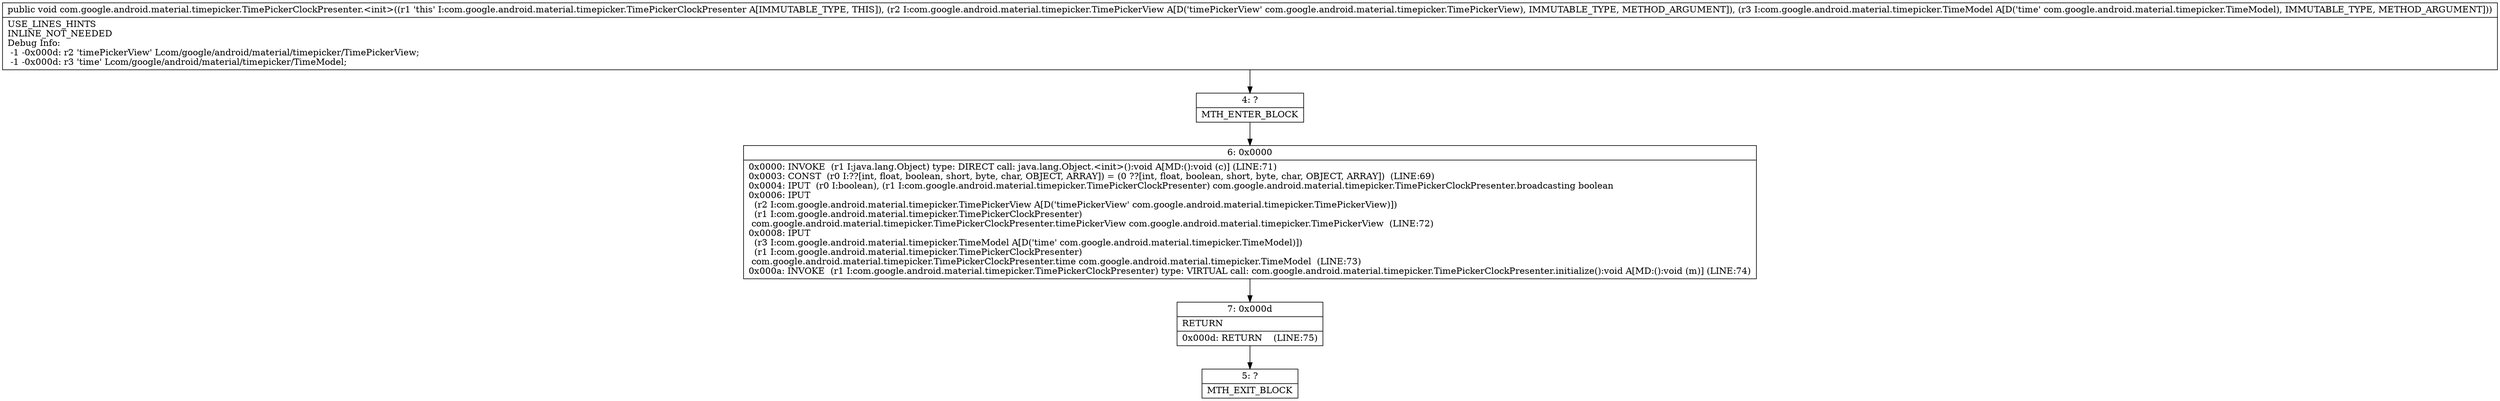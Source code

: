 digraph "CFG forcom.google.android.material.timepicker.TimePickerClockPresenter.\<init\>(Lcom\/google\/android\/material\/timepicker\/TimePickerView;Lcom\/google\/android\/material\/timepicker\/TimeModel;)V" {
Node_4 [shape=record,label="{4\:\ ?|MTH_ENTER_BLOCK\l}"];
Node_6 [shape=record,label="{6\:\ 0x0000|0x0000: INVOKE  (r1 I:java.lang.Object) type: DIRECT call: java.lang.Object.\<init\>():void A[MD:():void (c)] (LINE:71)\l0x0003: CONST  (r0 I:??[int, float, boolean, short, byte, char, OBJECT, ARRAY]) = (0 ??[int, float, boolean, short, byte, char, OBJECT, ARRAY])  (LINE:69)\l0x0004: IPUT  (r0 I:boolean), (r1 I:com.google.android.material.timepicker.TimePickerClockPresenter) com.google.android.material.timepicker.TimePickerClockPresenter.broadcasting boolean \l0x0006: IPUT  \l  (r2 I:com.google.android.material.timepicker.TimePickerView A[D('timePickerView' com.google.android.material.timepicker.TimePickerView)])\l  (r1 I:com.google.android.material.timepicker.TimePickerClockPresenter)\l com.google.android.material.timepicker.TimePickerClockPresenter.timePickerView com.google.android.material.timepicker.TimePickerView  (LINE:72)\l0x0008: IPUT  \l  (r3 I:com.google.android.material.timepicker.TimeModel A[D('time' com.google.android.material.timepicker.TimeModel)])\l  (r1 I:com.google.android.material.timepicker.TimePickerClockPresenter)\l com.google.android.material.timepicker.TimePickerClockPresenter.time com.google.android.material.timepicker.TimeModel  (LINE:73)\l0x000a: INVOKE  (r1 I:com.google.android.material.timepicker.TimePickerClockPresenter) type: VIRTUAL call: com.google.android.material.timepicker.TimePickerClockPresenter.initialize():void A[MD:():void (m)] (LINE:74)\l}"];
Node_7 [shape=record,label="{7\:\ 0x000d|RETURN\l|0x000d: RETURN    (LINE:75)\l}"];
Node_5 [shape=record,label="{5\:\ ?|MTH_EXIT_BLOCK\l}"];
MethodNode[shape=record,label="{public void com.google.android.material.timepicker.TimePickerClockPresenter.\<init\>((r1 'this' I:com.google.android.material.timepicker.TimePickerClockPresenter A[IMMUTABLE_TYPE, THIS]), (r2 I:com.google.android.material.timepicker.TimePickerView A[D('timePickerView' com.google.android.material.timepicker.TimePickerView), IMMUTABLE_TYPE, METHOD_ARGUMENT]), (r3 I:com.google.android.material.timepicker.TimeModel A[D('time' com.google.android.material.timepicker.TimeModel), IMMUTABLE_TYPE, METHOD_ARGUMENT]))  | USE_LINES_HINTS\lINLINE_NOT_NEEDED\lDebug Info:\l  \-1 \-0x000d: r2 'timePickerView' Lcom\/google\/android\/material\/timepicker\/TimePickerView;\l  \-1 \-0x000d: r3 'time' Lcom\/google\/android\/material\/timepicker\/TimeModel;\l}"];
MethodNode -> Node_4;Node_4 -> Node_6;
Node_6 -> Node_7;
Node_7 -> Node_5;
}

